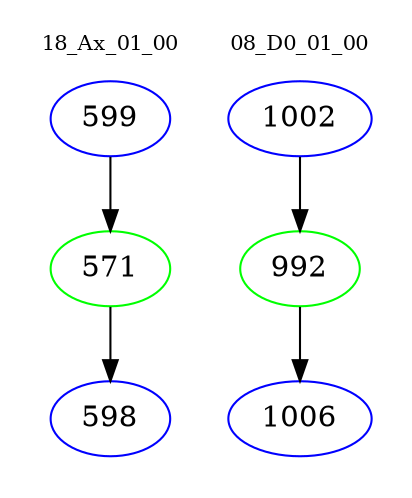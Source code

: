 digraph{
subgraph cluster_0 {
color = white
label = "18_Ax_01_00";
fontsize=10;
T0_599 [label="599", color="blue"]
T0_599 -> T0_571 [color="black"]
T0_571 [label="571", color="green"]
T0_571 -> T0_598 [color="black"]
T0_598 [label="598", color="blue"]
}
subgraph cluster_1 {
color = white
label = "08_D0_01_00";
fontsize=10;
T1_1002 [label="1002", color="blue"]
T1_1002 -> T1_992 [color="black"]
T1_992 [label="992", color="green"]
T1_992 -> T1_1006 [color="black"]
T1_1006 [label="1006", color="blue"]
}
}
